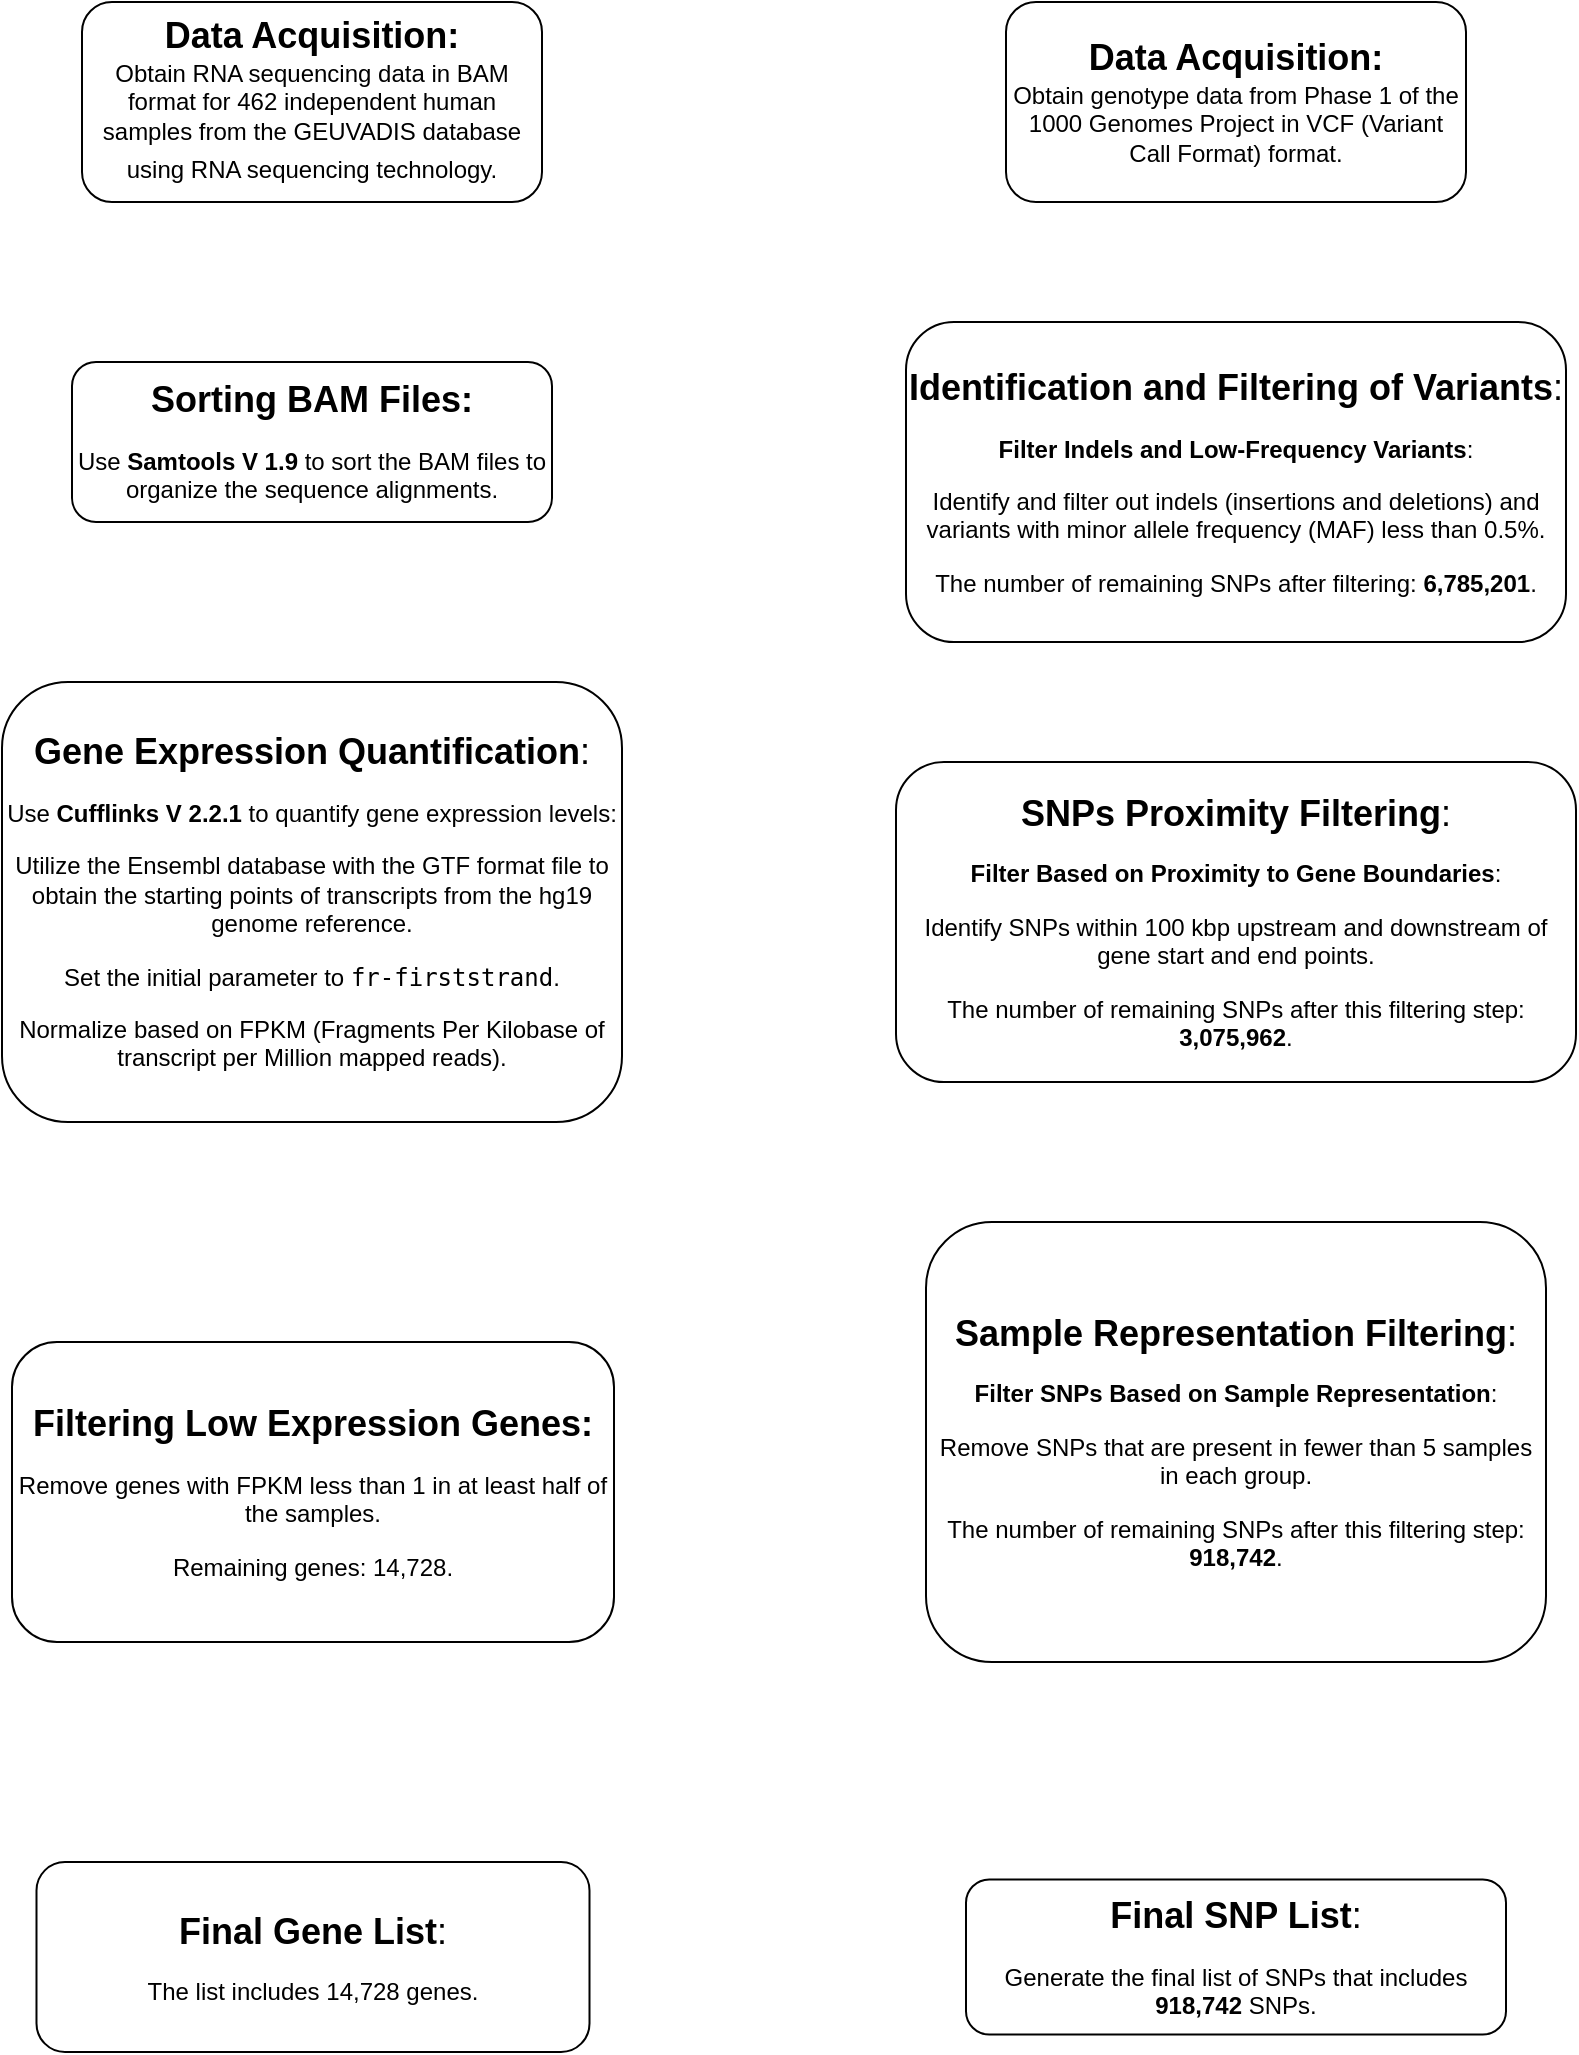 <mxfile version="24.7.8">
  <diagram id="C5RBs43oDa-KdzZeNtuy" name="Page-1">
    <mxGraphModel dx="954" dy="496" grid="1" gridSize="10" guides="1" tooltips="1" connect="1" arrows="1" fold="1" page="1" pageScale="1" pageWidth="827" pageHeight="1169" math="0" shadow="0">
      <root>
        <mxCell id="WIyWlLk6GJQsqaUBKTNV-0" />
        <mxCell id="WIyWlLk6GJQsqaUBKTNV-1" parent="WIyWlLk6GJQsqaUBKTNV-0" />
        <mxCell id="c5KxyFGN9bZm3WGatxDX-1" value="" style="edgeStyle=orthogonalEdgeStyle;rounded=0;orthogonalLoop=1;jettySize=auto;html=1;strokeWidth=6;strokeColor=#FFFFFF;" edge="1" parent="WIyWlLk6GJQsqaUBKTNV-1" source="WIyWlLk6GJQsqaUBKTNV-3" target="c5KxyFGN9bZm3WGatxDX-0">
          <mxGeometry relative="1" as="geometry" />
        </mxCell>
        <mxCell id="WIyWlLk6GJQsqaUBKTNV-3" value="&lt;b&gt;&lt;font style=&quot;font-size: 18px;&quot;&gt;Data Acquisition:&lt;/font&gt;&lt;/b&gt;&lt;div&gt;Obtain RNA sequencing data in BAM format for 462 independent human samples from the GEUVADIS database using RNA sequencing technology.&lt;b&gt;&lt;font style=&quot;font-size: 18px;&quot;&gt;&lt;br&gt;&lt;/font&gt;&lt;/b&gt;&lt;/div&gt;" style="rounded=1;whiteSpace=wrap;html=1;fontSize=12;glass=0;strokeWidth=1;shadow=0;" parent="WIyWlLk6GJQsqaUBKTNV-1" vertex="1">
          <mxGeometry x="48" y="20" width="230" height="100" as="geometry" />
        </mxCell>
        <mxCell id="c5KxyFGN9bZm3WGatxDX-3" value="" style="edgeStyle=orthogonalEdgeStyle;rounded=0;orthogonalLoop=1;jettySize=auto;html=1;strokeWidth=6;strokeColor=#FFFFFF;" edge="1" parent="WIyWlLk6GJQsqaUBKTNV-1" source="c5KxyFGN9bZm3WGatxDX-0" target="c5KxyFGN9bZm3WGatxDX-2">
          <mxGeometry relative="1" as="geometry" />
        </mxCell>
        <mxCell id="c5KxyFGN9bZm3WGatxDX-0" value="&lt;p&gt;&lt;b&gt;&lt;font style=&quot;font-size: 18px;&quot;&gt;Sorting BAM Files:&lt;/font&gt;&lt;/b&gt;&lt;/p&gt;&lt;p&gt;&lt;span style=&quot;background-color: initial;&quot;&gt;Use &lt;/span&gt;&lt;strong style=&quot;background-color: initial;&quot;&gt;Samtools V 1.9&lt;/strong&gt;&lt;span style=&quot;background-color: initial;&quot;&gt; to sort the BAM files to organize the sequence alignments.&lt;/span&gt;&lt;/p&gt;" style="rounded=1;whiteSpace=wrap;html=1;glass=0;strokeWidth=1;shadow=0;" vertex="1" parent="WIyWlLk6GJQsqaUBKTNV-1">
          <mxGeometry x="43" y="200" width="240" height="80" as="geometry" />
        </mxCell>
        <mxCell id="c5KxyFGN9bZm3WGatxDX-5" value="" style="edgeStyle=orthogonalEdgeStyle;rounded=0;orthogonalLoop=1;jettySize=auto;html=1;strokeWidth=6;strokeColor=#FFFFFF;" edge="1" parent="WIyWlLk6GJQsqaUBKTNV-1" source="c5KxyFGN9bZm3WGatxDX-2" target="c5KxyFGN9bZm3WGatxDX-4">
          <mxGeometry relative="1" as="geometry" />
        </mxCell>
        <mxCell id="c5KxyFGN9bZm3WGatxDX-2" value="&lt;p&gt;&lt;font style=&quot;font-size: 18px;&quot;&gt;&lt;strong&gt;Gene Expression Quantification&lt;/strong&gt;:&lt;/font&gt;&lt;/p&gt;&lt;p&gt;&lt;span style=&quot;background-color: initial;&quot;&gt;Use &lt;/span&gt;&lt;strong style=&quot;background-color: initial;&quot;&gt;Cufflinks V 2.2.1&lt;/strong&gt;&lt;span style=&quot;background-color: initial;&quot;&gt; to quantify gene expression levels:&lt;/span&gt;&lt;/p&gt;&lt;p&gt;&lt;span style=&quot;background-color: initial;&quot;&gt;Utilize the Ensembl database with the GTF format file to obtain the starting points of transcripts from the hg19 genome reference.&lt;/span&gt;&lt;/p&gt;&lt;p&gt;&lt;span style=&quot;background-color: initial;&quot;&gt;Set the initial parameter to &lt;/span&gt;&lt;code style=&quot;background-color: initial;&quot;&gt;fr-firststrand&lt;/code&gt;&lt;span style=&quot;background-color: initial;&quot;&gt;.&lt;/span&gt;&lt;/p&gt;&lt;p&gt;&lt;span style=&quot;background-color: initial;&quot;&gt;Normalize based on FPKM (Fragments Per Kilobase of transcript per Million mapped reads).&lt;/span&gt;&lt;/p&gt;" style="rounded=1;whiteSpace=wrap;html=1;glass=0;strokeWidth=1;shadow=0;" vertex="1" parent="WIyWlLk6GJQsqaUBKTNV-1">
          <mxGeometry x="8" y="360" width="310" height="220" as="geometry" />
        </mxCell>
        <mxCell id="c5KxyFGN9bZm3WGatxDX-7" value="" style="edgeStyle=orthogonalEdgeStyle;rounded=0;orthogonalLoop=1;jettySize=auto;html=1;strokeWidth=6;strokeColor=#FFFFFF;" edge="1" parent="WIyWlLk6GJQsqaUBKTNV-1" source="c5KxyFGN9bZm3WGatxDX-4" target="c5KxyFGN9bZm3WGatxDX-6">
          <mxGeometry relative="1" as="geometry" />
        </mxCell>
        <mxCell id="c5KxyFGN9bZm3WGatxDX-4" value="&lt;p&gt;&lt;b&gt;&lt;font style=&quot;font-size: 18px;&quot;&gt;Filtering Low Expression Genes:&lt;/font&gt;&lt;/b&gt;&lt;/p&gt;&lt;p&gt;&lt;span style=&quot;background-color: initial;&quot;&gt;Remove genes with FPKM less than 1 in at least half of the samples.&lt;/span&gt;&lt;/p&gt;&lt;p&gt;&lt;span style=&quot;background-color: initial;&quot;&gt;Remaining genes: 14,728.&lt;/span&gt;&lt;/p&gt;" style="rounded=1;whiteSpace=wrap;html=1;glass=0;strokeWidth=1;shadow=0;" vertex="1" parent="WIyWlLk6GJQsqaUBKTNV-1">
          <mxGeometry x="13" y="690" width="301" height="150" as="geometry" />
        </mxCell>
        <mxCell id="c5KxyFGN9bZm3WGatxDX-6" value="&lt;p&gt;&lt;font style=&quot;font-size: 18px;&quot;&gt;&lt;strong&gt;Final Gene List&lt;/strong&gt;:&lt;/font&gt;&lt;/p&gt;&lt;p&gt;&lt;span style=&quot;background-color: initial;&quot;&gt;The list includes 14,728 genes.&lt;/span&gt;&lt;/p&gt;" style="rounded=1;whiteSpace=wrap;html=1;glass=0;strokeWidth=1;shadow=0;" vertex="1" parent="WIyWlLk6GJQsqaUBKTNV-1">
          <mxGeometry x="25.25" y="950" width="276.5" height="95" as="geometry" />
        </mxCell>
        <mxCell id="c5KxyFGN9bZm3WGatxDX-10" value="" style="edgeStyle=orthogonalEdgeStyle;rounded=0;orthogonalLoop=1;jettySize=auto;html=1;strokeWidth=6;strokeColor=#FFFFFF;" edge="1" parent="WIyWlLk6GJQsqaUBKTNV-1" source="c5KxyFGN9bZm3WGatxDX-8" target="c5KxyFGN9bZm3WGatxDX-9">
          <mxGeometry relative="1" as="geometry" />
        </mxCell>
        <mxCell id="c5KxyFGN9bZm3WGatxDX-8" value="&lt;b&gt;&lt;font style=&quot;font-size: 18px;&quot;&gt;Data Acquisition:&lt;/font&gt;&lt;/b&gt;&lt;div&gt;&lt;div&gt;&lt;span style=&quot;background-color: initial;&quot;&gt;Obtain genotype data from Phase 1 of the 1000 Genomes Project in VCF (Variant Call Format) format.&lt;/span&gt;&lt;/div&gt;&lt;/div&gt;" style="rounded=1;whiteSpace=wrap;html=1;fontSize=12;glass=0;strokeWidth=1;shadow=0;" vertex="1" parent="WIyWlLk6GJQsqaUBKTNV-1">
          <mxGeometry x="510" y="20" width="230" height="100" as="geometry" />
        </mxCell>
        <mxCell id="c5KxyFGN9bZm3WGatxDX-12" value="" style="edgeStyle=orthogonalEdgeStyle;rounded=0;orthogonalLoop=1;jettySize=auto;html=1;strokeWidth=6;strokeColor=#FFFFFF;" edge="1" parent="WIyWlLk6GJQsqaUBKTNV-1" source="c5KxyFGN9bZm3WGatxDX-9" target="c5KxyFGN9bZm3WGatxDX-11">
          <mxGeometry relative="1" as="geometry" />
        </mxCell>
        <mxCell id="c5KxyFGN9bZm3WGatxDX-9" value="&lt;p&gt;&lt;font style=&quot;font-size: 18px;&quot;&gt;&lt;strong&gt;Identification and Filtering of Variants&lt;/strong&gt;:&lt;/font&gt;&lt;/p&gt;&lt;p&gt;&lt;strong style=&quot;background-color: initial;&quot;&gt;Filter Indels and Low-Frequency Variants&lt;/strong&gt;&lt;span style=&quot;background-color: initial;&quot;&gt;:&lt;/span&gt;&lt;/p&gt;&lt;p&gt;&lt;span style=&quot;background-color: initial;&quot;&gt;Identify and filter out indels (insertions and deletions) and variants with minor allele frequency (MAF) less than 0.5%.&lt;/span&gt;&lt;/p&gt;&lt;p&gt;&lt;span style=&quot;background-color: initial;&quot;&gt;The number of remaining SNPs after filtering: &lt;/span&gt;&lt;strong style=&quot;background-color: initial;&quot;&gt;6,785,201&lt;/strong&gt;&lt;span style=&quot;background-color: initial;&quot;&gt;.&lt;/span&gt;&lt;/p&gt;" style="rounded=1;whiteSpace=wrap;html=1;glass=0;strokeWidth=1;shadow=0;" vertex="1" parent="WIyWlLk6GJQsqaUBKTNV-1">
          <mxGeometry x="460" y="180" width="330" height="160" as="geometry" />
        </mxCell>
        <mxCell id="c5KxyFGN9bZm3WGatxDX-14" value="" style="edgeStyle=orthogonalEdgeStyle;rounded=0;orthogonalLoop=1;jettySize=auto;html=1;strokeWidth=6;strokeColor=#FFFFFF;" edge="1" parent="WIyWlLk6GJQsqaUBKTNV-1" source="c5KxyFGN9bZm3WGatxDX-11" target="c5KxyFGN9bZm3WGatxDX-13">
          <mxGeometry relative="1" as="geometry" />
        </mxCell>
        <mxCell id="c5KxyFGN9bZm3WGatxDX-11" value="&lt;p&gt;&lt;font style=&quot;font-size: 18px;&quot;&gt;&lt;strong&gt;SNPs Proximity Filtering&lt;/strong&gt;:&lt;/font&gt;&lt;/p&gt;&lt;p&gt;&lt;strong style=&quot;background-color: initial;&quot;&gt;Filter Based on Proximity to Gene Boundaries&lt;/strong&gt;&lt;span style=&quot;background-color: initial;&quot;&gt;:&lt;/span&gt;&lt;/p&gt;&lt;p&gt;&lt;span style=&quot;background-color: initial;&quot;&gt;Identify SNPs within 100 kbp upstream and downstream of gene start and end points.&lt;/span&gt;&lt;/p&gt;&lt;p&gt;&lt;span style=&quot;background-color: initial;&quot;&gt;The number of remaining SNPs after this filtering step: &lt;/span&gt;&lt;strong style=&quot;background-color: initial;&quot;&gt;3,075,962&lt;/strong&gt;&lt;span style=&quot;background-color: initial;&quot;&gt;.&lt;/span&gt;&lt;/p&gt;" style="rounded=1;whiteSpace=wrap;html=1;glass=0;strokeWidth=1;shadow=0;" vertex="1" parent="WIyWlLk6GJQsqaUBKTNV-1">
          <mxGeometry x="455" y="400" width="340" height="160" as="geometry" />
        </mxCell>
        <mxCell id="c5KxyFGN9bZm3WGatxDX-16" value="" style="edgeStyle=orthogonalEdgeStyle;rounded=0;orthogonalLoop=1;jettySize=auto;html=1;strokeWidth=6;strokeColor=#FFFFFF;" edge="1" parent="WIyWlLk6GJQsqaUBKTNV-1" source="c5KxyFGN9bZm3WGatxDX-13" target="c5KxyFGN9bZm3WGatxDX-15">
          <mxGeometry relative="1" as="geometry" />
        </mxCell>
        <mxCell id="c5KxyFGN9bZm3WGatxDX-13" value="&lt;p&gt;&lt;font style=&quot;font-size: 18px;&quot;&gt;&lt;strong&gt;Sample Representation Filtering&lt;/strong&gt;:&lt;/font&gt;&lt;/p&gt;&lt;p&gt;&lt;strong style=&quot;background-color: initial;&quot;&gt;Filter SNPs Based on Sample Representation&lt;/strong&gt;&lt;span style=&quot;background-color: initial;&quot;&gt;:&lt;/span&gt;&lt;/p&gt;&lt;p&gt;&lt;span style=&quot;background-color: initial;&quot;&gt;Remove SNPs that are present in fewer than 5 samples in each group.&lt;/span&gt;&lt;/p&gt;&lt;p&gt;&lt;span style=&quot;background-color: initial;&quot;&gt;The number of remaining SNPs after this filtering step: &lt;/span&gt;&lt;strong style=&quot;background-color: initial;&quot;&gt;918,742&lt;/strong&gt;&lt;span style=&quot;background-color: initial;&quot;&gt;.&lt;/span&gt;&lt;/p&gt;" style="rounded=1;whiteSpace=wrap;html=1;glass=0;strokeWidth=1;shadow=0;" vertex="1" parent="WIyWlLk6GJQsqaUBKTNV-1">
          <mxGeometry x="470" y="630" width="310" height="220" as="geometry" />
        </mxCell>
        <mxCell id="c5KxyFGN9bZm3WGatxDX-15" value="&lt;p&gt;&lt;font style=&quot;font-size: 18px;&quot;&gt;&lt;strong&gt;Final SNP List&lt;/strong&gt;:&lt;/font&gt;&lt;/p&gt;&lt;p&gt;&lt;span style=&quot;background-color: initial;&quot;&gt;Generate the final list of SNPs that includes &lt;/span&gt;&lt;strong style=&quot;background-color: initial;&quot;&gt;918,742&lt;/strong&gt;&lt;span style=&quot;background-color: initial;&quot;&gt; SNPs.&lt;/span&gt;&lt;/p&gt;" style="rounded=1;whiteSpace=wrap;html=1;glass=0;strokeWidth=1;shadow=0;" vertex="1" parent="WIyWlLk6GJQsqaUBKTNV-1">
          <mxGeometry x="490" y="958.75" width="270" height="77.5" as="geometry" />
        </mxCell>
      </root>
    </mxGraphModel>
  </diagram>
</mxfile>

